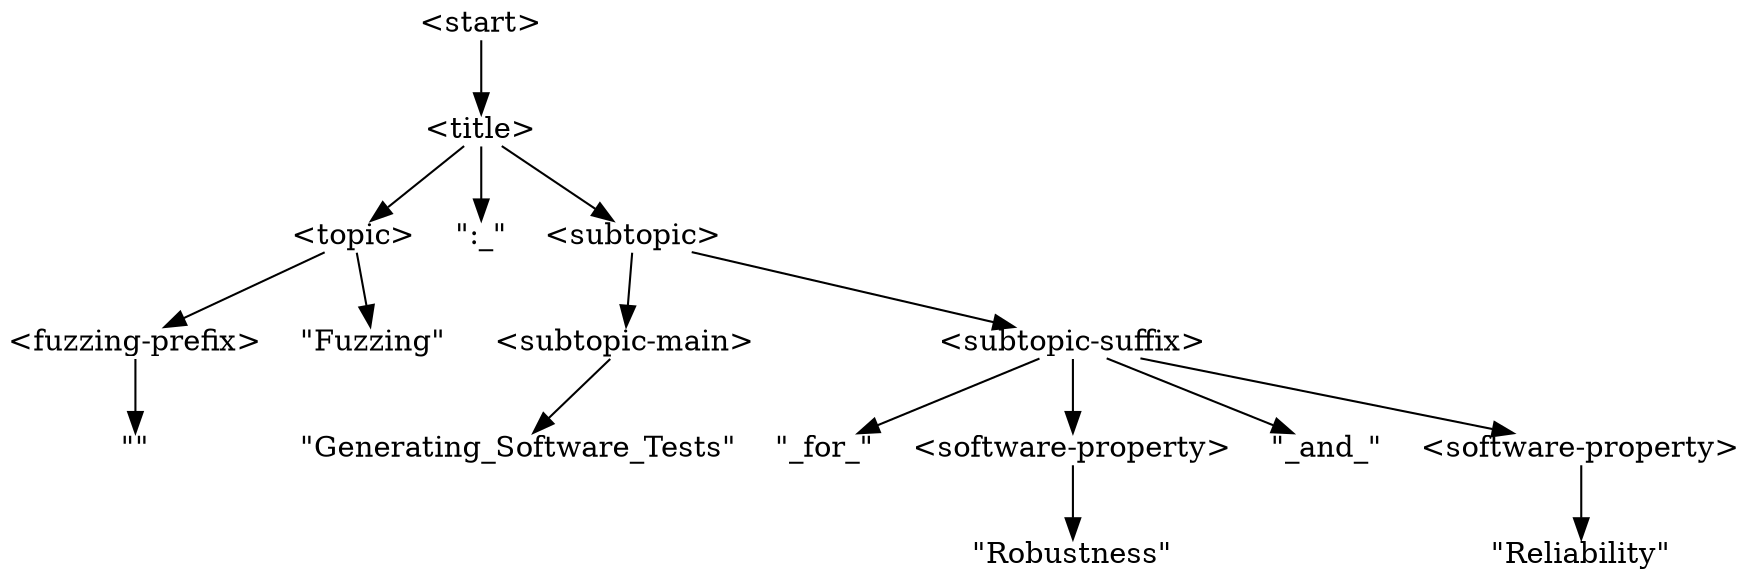 digraph DerivationTree {

    node [shape=plain];

    n1 [label="\<start\>"];
    n2 [label="\<title\>"];
    n1 -> n2;

    n3 [label="\<topic\>"];
    n2 -> n3;

    n4 [label="\":_\""];
    n2 -> n4;

    n5 [label="\<subtopic\>"];
    n2 -> n5;

    n6 [label="\<fuzzing-prefix\>"];
    n3 -> n6;

    n7 [label="\"Fuzzing\""];
    n3 -> n7;

    n8 [label="\<subtopic-main\>"];
    n5 -> n8;

    n9 [label="\<subtopic-suffix\>"];
    n5 -> n9;

    n10 [label="\"\""];
    n6 -> n10;

    n11 [label="\"Generating_Software_Tests\""];
    n8 -> n11;

    n12 [label="\"_for_\""];
    n9 -> n12;

    n13 [label="\<software-property\>"];
    n9 -> n13;

    n14 [label="\"_and_\""];
    n9 -> n14;

    n15 [label="\<software-property\>"];
    n9 -> n15;

    n16 [label="\"Robustness\""];
    n13 -> n16;

    n17 [label="\"Reliability\""];
    n15 -> n17;

}
